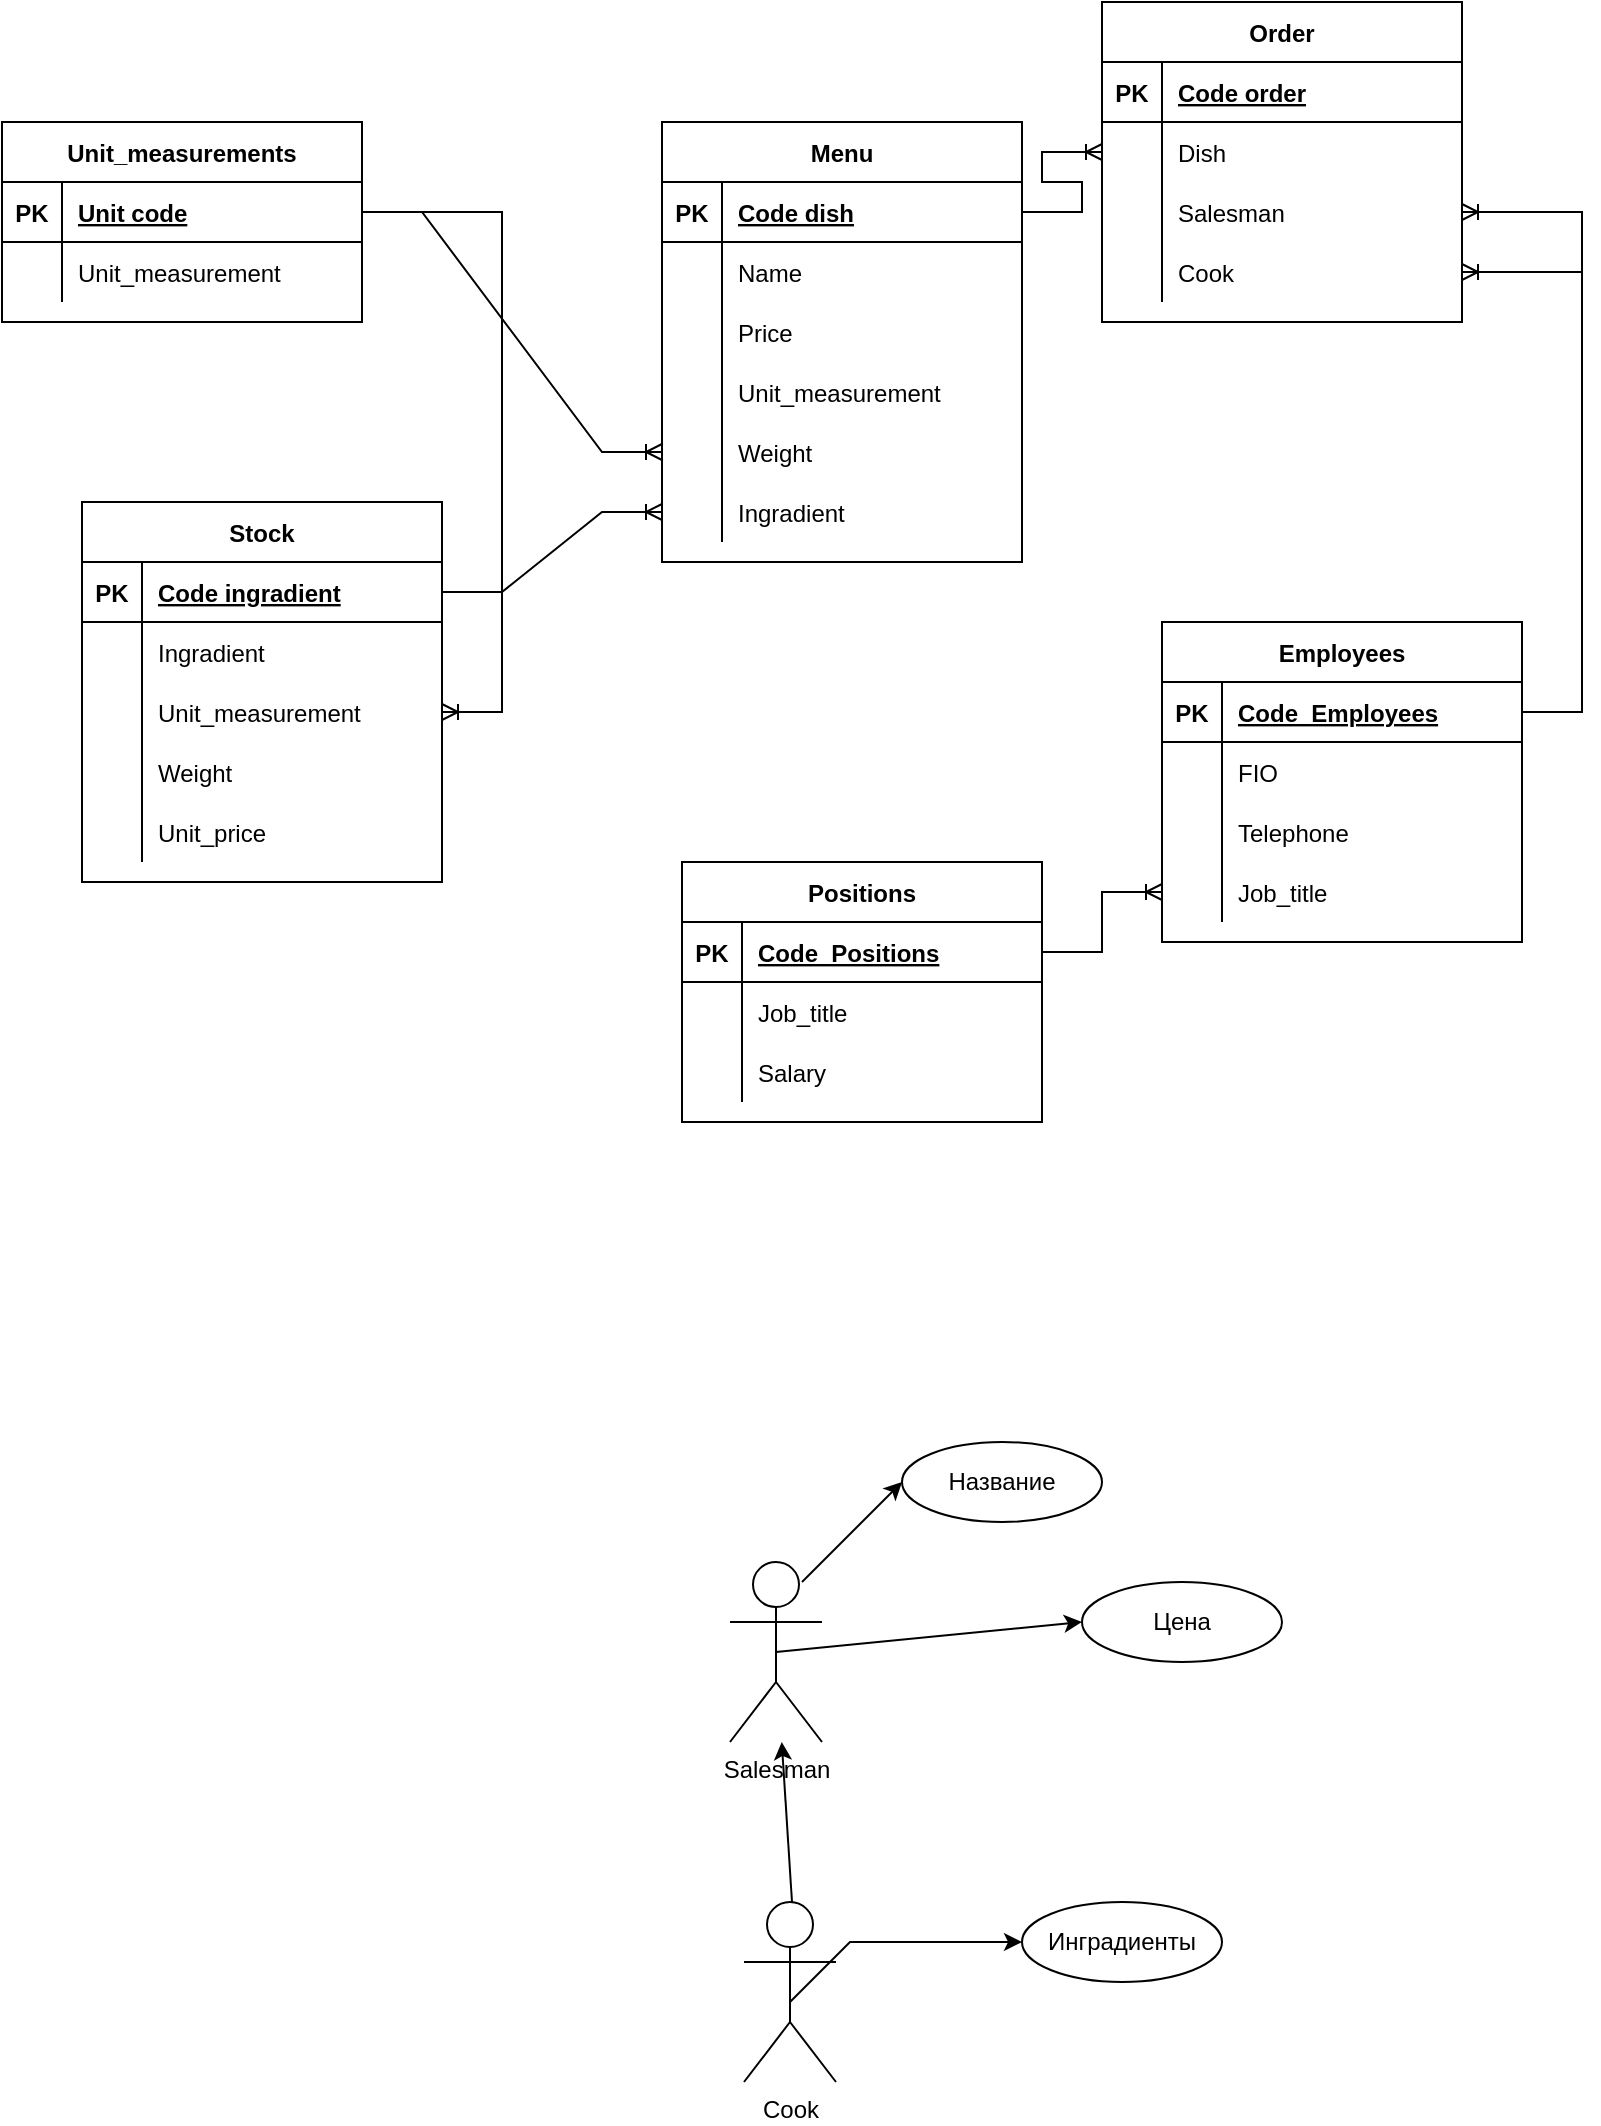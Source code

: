 <mxfile version="20.5.1" type="device"><diagram id="dMhWao_vE9M-wUf3Wgn9" name="Страница 1"><mxGraphModel dx="1108" dy="1661" grid="1" gridSize="10" guides="1" tooltips="1" connect="1" arrows="1" fold="1" page="1" pageScale="1" pageWidth="827" pageHeight="1169" math="0" shadow="0"><root><mxCell id="0"/><mxCell id="1" parent="0"/><mxCell id="6E3svgug1fvNuWUFxpl8-1" value="Unit_measurements" style="shape=table;startSize=30;container=1;collapsible=1;childLayout=tableLayout;fixedRows=1;rowLines=0;fontStyle=1;align=center;resizeLast=1;" vertex="1" parent="1"><mxGeometry x="20" y="-510" width="180" height="100" as="geometry"/></mxCell><mxCell id="6E3svgug1fvNuWUFxpl8-2" value="" style="shape=tableRow;horizontal=0;startSize=0;swimlaneHead=0;swimlaneBody=0;fillColor=none;collapsible=0;dropTarget=0;points=[[0,0.5],[1,0.5]];portConstraint=eastwest;top=0;left=0;right=0;bottom=1;" vertex="1" parent="6E3svgug1fvNuWUFxpl8-1"><mxGeometry y="30" width="180" height="30" as="geometry"/></mxCell><mxCell id="6E3svgug1fvNuWUFxpl8-3" value="PK" style="shape=partialRectangle;connectable=0;fillColor=none;top=0;left=0;bottom=0;right=0;fontStyle=1;overflow=hidden;" vertex="1" parent="6E3svgug1fvNuWUFxpl8-2"><mxGeometry width="30" height="30" as="geometry"><mxRectangle width="30" height="30" as="alternateBounds"/></mxGeometry></mxCell><mxCell id="6E3svgug1fvNuWUFxpl8-4" value="Unit code" style="shape=partialRectangle;connectable=0;fillColor=none;top=0;left=0;bottom=0;right=0;align=left;spacingLeft=6;fontStyle=5;overflow=hidden;" vertex="1" parent="6E3svgug1fvNuWUFxpl8-2"><mxGeometry x="30" width="150" height="30" as="geometry"><mxRectangle width="150" height="30" as="alternateBounds"/></mxGeometry></mxCell><mxCell id="6E3svgug1fvNuWUFxpl8-5" value="" style="shape=tableRow;horizontal=0;startSize=0;swimlaneHead=0;swimlaneBody=0;fillColor=none;collapsible=0;dropTarget=0;points=[[0,0.5],[1,0.5]];portConstraint=eastwest;top=0;left=0;right=0;bottom=0;" vertex="1" parent="6E3svgug1fvNuWUFxpl8-1"><mxGeometry y="60" width="180" height="30" as="geometry"/></mxCell><mxCell id="6E3svgug1fvNuWUFxpl8-6" value="" style="shape=partialRectangle;connectable=0;fillColor=none;top=0;left=0;bottom=0;right=0;editable=1;overflow=hidden;" vertex="1" parent="6E3svgug1fvNuWUFxpl8-5"><mxGeometry width="30" height="30" as="geometry"><mxRectangle width="30" height="30" as="alternateBounds"/></mxGeometry></mxCell><mxCell id="6E3svgug1fvNuWUFxpl8-7" value="Unit_measurement" style="shape=partialRectangle;connectable=0;fillColor=none;top=0;left=0;bottom=0;right=0;align=left;spacingLeft=6;overflow=hidden;" vertex="1" parent="6E3svgug1fvNuWUFxpl8-5"><mxGeometry x="30" width="150" height="30" as="geometry"><mxRectangle width="150" height="30" as="alternateBounds"/></mxGeometry></mxCell><mxCell id="6E3svgug1fvNuWUFxpl8-15" value="" style="edgeStyle=entityRelationEdgeStyle;fontSize=12;html=1;endArrow=ERoneToMany;rounded=0;exitX=1;exitY=0.5;exitDx=0;exitDy=0;" edge="1" parent="1" source="6E3svgug1fvNuWUFxpl8-2"><mxGeometry width="100" height="100" relative="1" as="geometry"><mxPoint x="360" y="-280" as="sourcePoint"/><mxPoint x="350" y="-345" as="targetPoint"/></mxGeometry></mxCell><mxCell id="6E3svgug1fvNuWUFxpl8-16" value="Menu" style="shape=table;startSize=30;container=1;collapsible=1;childLayout=tableLayout;fixedRows=1;rowLines=0;fontStyle=1;align=center;resizeLast=1;" vertex="1" parent="1"><mxGeometry x="350" y="-510" width="180" height="220" as="geometry"/></mxCell><mxCell id="6E3svgug1fvNuWUFxpl8-17" value="" style="shape=tableRow;horizontal=0;startSize=0;swimlaneHead=0;swimlaneBody=0;fillColor=none;collapsible=0;dropTarget=0;points=[[0,0.5],[1,0.5]];portConstraint=eastwest;top=0;left=0;right=0;bottom=1;" vertex="1" parent="6E3svgug1fvNuWUFxpl8-16"><mxGeometry y="30" width="180" height="30" as="geometry"/></mxCell><mxCell id="6E3svgug1fvNuWUFxpl8-18" value="PK" style="shape=partialRectangle;connectable=0;fillColor=none;top=0;left=0;bottom=0;right=0;fontStyle=1;overflow=hidden;" vertex="1" parent="6E3svgug1fvNuWUFxpl8-17"><mxGeometry width="30" height="30" as="geometry"><mxRectangle width="30" height="30" as="alternateBounds"/></mxGeometry></mxCell><mxCell id="6E3svgug1fvNuWUFxpl8-19" value="Сode dish" style="shape=partialRectangle;connectable=0;fillColor=none;top=0;left=0;bottom=0;right=0;align=left;spacingLeft=6;fontStyle=5;overflow=hidden;" vertex="1" parent="6E3svgug1fvNuWUFxpl8-17"><mxGeometry x="30" width="150" height="30" as="geometry"><mxRectangle width="150" height="30" as="alternateBounds"/></mxGeometry></mxCell><mxCell id="6E3svgug1fvNuWUFxpl8-20" value="" style="shape=tableRow;horizontal=0;startSize=0;swimlaneHead=0;swimlaneBody=0;fillColor=none;collapsible=0;dropTarget=0;points=[[0,0.5],[1,0.5]];portConstraint=eastwest;top=0;left=0;right=0;bottom=0;" vertex="1" parent="6E3svgug1fvNuWUFxpl8-16"><mxGeometry y="60" width="180" height="30" as="geometry"/></mxCell><mxCell id="6E3svgug1fvNuWUFxpl8-21" value="" style="shape=partialRectangle;connectable=0;fillColor=none;top=0;left=0;bottom=0;right=0;editable=1;overflow=hidden;" vertex="1" parent="6E3svgug1fvNuWUFxpl8-20"><mxGeometry width="30" height="30" as="geometry"><mxRectangle width="30" height="30" as="alternateBounds"/></mxGeometry></mxCell><mxCell id="6E3svgug1fvNuWUFxpl8-22" value="Name" style="shape=partialRectangle;connectable=0;fillColor=none;top=0;left=0;bottom=0;right=0;align=left;spacingLeft=6;overflow=hidden;" vertex="1" parent="6E3svgug1fvNuWUFxpl8-20"><mxGeometry x="30" width="150" height="30" as="geometry"><mxRectangle width="150" height="30" as="alternateBounds"/></mxGeometry></mxCell><mxCell id="6E3svgug1fvNuWUFxpl8-23" value="" style="shape=tableRow;horizontal=0;startSize=0;swimlaneHead=0;swimlaneBody=0;fillColor=none;collapsible=0;dropTarget=0;points=[[0,0.5],[1,0.5]];portConstraint=eastwest;top=0;left=0;right=0;bottom=0;" vertex="1" parent="6E3svgug1fvNuWUFxpl8-16"><mxGeometry y="90" width="180" height="30" as="geometry"/></mxCell><mxCell id="6E3svgug1fvNuWUFxpl8-24" value="" style="shape=partialRectangle;connectable=0;fillColor=none;top=0;left=0;bottom=0;right=0;editable=1;overflow=hidden;" vertex="1" parent="6E3svgug1fvNuWUFxpl8-23"><mxGeometry width="30" height="30" as="geometry"><mxRectangle width="30" height="30" as="alternateBounds"/></mxGeometry></mxCell><mxCell id="6E3svgug1fvNuWUFxpl8-25" value="Price" style="shape=partialRectangle;connectable=0;fillColor=none;top=0;left=0;bottom=0;right=0;align=left;spacingLeft=6;overflow=hidden;" vertex="1" parent="6E3svgug1fvNuWUFxpl8-23"><mxGeometry x="30" width="150" height="30" as="geometry"><mxRectangle width="150" height="30" as="alternateBounds"/></mxGeometry></mxCell><mxCell id="6E3svgug1fvNuWUFxpl8-35" value="" style="shape=tableRow;horizontal=0;startSize=0;swimlaneHead=0;swimlaneBody=0;fillColor=none;collapsible=0;dropTarget=0;points=[[0,0.5],[1,0.5]];portConstraint=eastwest;top=0;left=0;right=0;bottom=0;" vertex="1" parent="6E3svgug1fvNuWUFxpl8-16"><mxGeometry y="120" width="180" height="30" as="geometry"/></mxCell><mxCell id="6E3svgug1fvNuWUFxpl8-36" value="" style="shape=partialRectangle;connectable=0;fillColor=none;top=0;left=0;bottom=0;right=0;editable=1;overflow=hidden;" vertex="1" parent="6E3svgug1fvNuWUFxpl8-35"><mxGeometry width="30" height="30" as="geometry"><mxRectangle width="30" height="30" as="alternateBounds"/></mxGeometry></mxCell><mxCell id="6E3svgug1fvNuWUFxpl8-37" value="Unit_measurement" style="shape=partialRectangle;connectable=0;fillColor=none;top=0;left=0;bottom=0;right=0;align=left;spacingLeft=6;overflow=hidden;" vertex="1" parent="6E3svgug1fvNuWUFxpl8-35"><mxGeometry x="30" width="150" height="30" as="geometry"><mxRectangle width="150" height="30" as="alternateBounds"/></mxGeometry></mxCell><mxCell id="6E3svgug1fvNuWUFxpl8-29" style="shape=tableRow;horizontal=0;startSize=0;swimlaneHead=0;swimlaneBody=0;fillColor=none;collapsible=0;dropTarget=0;points=[[0,0.5],[1,0.5]];portConstraint=eastwest;top=0;left=0;right=0;bottom=0;" vertex="1" parent="6E3svgug1fvNuWUFxpl8-16"><mxGeometry y="150" width="180" height="30" as="geometry"/></mxCell><mxCell id="6E3svgug1fvNuWUFxpl8-30" style="shape=partialRectangle;connectable=0;fillColor=none;top=0;left=0;bottom=0;right=0;editable=1;overflow=hidden;" vertex="1" parent="6E3svgug1fvNuWUFxpl8-29"><mxGeometry width="30" height="30" as="geometry"><mxRectangle width="30" height="30" as="alternateBounds"/></mxGeometry></mxCell><mxCell id="6E3svgug1fvNuWUFxpl8-31" value="Weight" style="shape=partialRectangle;connectable=0;fillColor=none;top=0;left=0;bottom=0;right=0;align=left;spacingLeft=6;overflow=hidden;" vertex="1" parent="6E3svgug1fvNuWUFxpl8-29"><mxGeometry x="30" width="150" height="30" as="geometry"><mxRectangle width="150" height="30" as="alternateBounds"/></mxGeometry></mxCell><mxCell id="6E3svgug1fvNuWUFxpl8-32" style="shape=tableRow;horizontal=0;startSize=0;swimlaneHead=0;swimlaneBody=0;fillColor=none;collapsible=0;dropTarget=0;points=[[0,0.5],[1,0.5]];portConstraint=eastwest;top=0;left=0;right=0;bottom=0;" vertex="1" parent="6E3svgug1fvNuWUFxpl8-16"><mxGeometry y="180" width="180" height="30" as="geometry"/></mxCell><mxCell id="6E3svgug1fvNuWUFxpl8-33" style="shape=partialRectangle;connectable=0;fillColor=none;top=0;left=0;bottom=0;right=0;editable=1;overflow=hidden;" vertex="1" parent="6E3svgug1fvNuWUFxpl8-32"><mxGeometry width="30" height="30" as="geometry"><mxRectangle width="30" height="30" as="alternateBounds"/></mxGeometry></mxCell><mxCell id="6E3svgug1fvNuWUFxpl8-34" value="Ingradient" style="shape=partialRectangle;connectable=0;fillColor=none;top=0;left=0;bottom=0;right=0;align=left;spacingLeft=6;overflow=hidden;" vertex="1" parent="6E3svgug1fvNuWUFxpl8-32"><mxGeometry x="30" width="150" height="30" as="geometry"><mxRectangle width="150" height="30" as="alternateBounds"/></mxGeometry></mxCell><mxCell id="6E3svgug1fvNuWUFxpl8-39" value="Stock" style="shape=table;startSize=30;container=1;collapsible=1;childLayout=tableLayout;fixedRows=1;rowLines=0;fontStyle=1;align=center;resizeLast=1;" vertex="1" parent="1"><mxGeometry x="60" y="-320" width="180" height="190" as="geometry"/></mxCell><mxCell id="6E3svgug1fvNuWUFxpl8-40" value="" style="shape=tableRow;horizontal=0;startSize=0;swimlaneHead=0;swimlaneBody=0;fillColor=none;collapsible=0;dropTarget=0;points=[[0,0.5],[1,0.5]];portConstraint=eastwest;top=0;left=0;right=0;bottom=1;" vertex="1" parent="6E3svgug1fvNuWUFxpl8-39"><mxGeometry y="30" width="180" height="30" as="geometry"/></mxCell><mxCell id="6E3svgug1fvNuWUFxpl8-41" value="PK" style="shape=partialRectangle;connectable=0;fillColor=none;top=0;left=0;bottom=0;right=0;fontStyle=1;overflow=hidden;" vertex="1" parent="6E3svgug1fvNuWUFxpl8-40"><mxGeometry width="30" height="30" as="geometry"><mxRectangle width="30" height="30" as="alternateBounds"/></mxGeometry></mxCell><mxCell id="6E3svgug1fvNuWUFxpl8-42" value="Code ingradient" style="shape=partialRectangle;connectable=0;fillColor=none;top=0;left=0;bottom=0;right=0;align=left;spacingLeft=6;fontStyle=5;overflow=hidden;" vertex="1" parent="6E3svgug1fvNuWUFxpl8-40"><mxGeometry x="30" width="150" height="30" as="geometry"><mxRectangle width="150" height="30" as="alternateBounds"/></mxGeometry></mxCell><mxCell id="6E3svgug1fvNuWUFxpl8-43" value="" style="shape=tableRow;horizontal=0;startSize=0;swimlaneHead=0;swimlaneBody=0;fillColor=none;collapsible=0;dropTarget=0;points=[[0,0.5],[1,0.5]];portConstraint=eastwest;top=0;left=0;right=0;bottom=0;" vertex="1" parent="6E3svgug1fvNuWUFxpl8-39"><mxGeometry y="60" width="180" height="30" as="geometry"/></mxCell><mxCell id="6E3svgug1fvNuWUFxpl8-44" value="" style="shape=partialRectangle;connectable=0;fillColor=none;top=0;left=0;bottom=0;right=0;editable=1;overflow=hidden;" vertex="1" parent="6E3svgug1fvNuWUFxpl8-43"><mxGeometry width="30" height="30" as="geometry"><mxRectangle width="30" height="30" as="alternateBounds"/></mxGeometry></mxCell><mxCell id="6E3svgug1fvNuWUFxpl8-45" value="Ingradient" style="shape=partialRectangle;connectable=0;fillColor=none;top=0;left=0;bottom=0;right=0;align=left;spacingLeft=6;overflow=hidden;" vertex="1" parent="6E3svgug1fvNuWUFxpl8-43"><mxGeometry x="30" width="150" height="30" as="geometry"><mxRectangle width="150" height="30" as="alternateBounds"/></mxGeometry></mxCell><mxCell id="6E3svgug1fvNuWUFxpl8-46" value="" style="shape=tableRow;horizontal=0;startSize=0;swimlaneHead=0;swimlaneBody=0;fillColor=none;collapsible=0;dropTarget=0;points=[[0,0.5],[1,0.5]];portConstraint=eastwest;top=0;left=0;right=0;bottom=0;" vertex="1" parent="6E3svgug1fvNuWUFxpl8-39"><mxGeometry y="90" width="180" height="30" as="geometry"/></mxCell><mxCell id="6E3svgug1fvNuWUFxpl8-47" value="" style="shape=partialRectangle;connectable=0;fillColor=none;top=0;left=0;bottom=0;right=0;editable=1;overflow=hidden;" vertex="1" parent="6E3svgug1fvNuWUFxpl8-46"><mxGeometry width="30" height="30" as="geometry"><mxRectangle width="30" height="30" as="alternateBounds"/></mxGeometry></mxCell><mxCell id="6E3svgug1fvNuWUFxpl8-48" value="Unit_measurement" style="shape=partialRectangle;connectable=0;fillColor=none;top=0;left=0;bottom=0;right=0;align=left;spacingLeft=6;overflow=hidden;" vertex="1" parent="6E3svgug1fvNuWUFxpl8-46"><mxGeometry x="30" width="150" height="30" as="geometry"><mxRectangle width="150" height="30" as="alternateBounds"/></mxGeometry></mxCell><mxCell id="6E3svgug1fvNuWUFxpl8-49" value="" style="shape=tableRow;horizontal=0;startSize=0;swimlaneHead=0;swimlaneBody=0;fillColor=none;collapsible=0;dropTarget=0;points=[[0,0.5],[1,0.5]];portConstraint=eastwest;top=0;left=0;right=0;bottom=0;" vertex="1" parent="6E3svgug1fvNuWUFxpl8-39"><mxGeometry y="120" width="180" height="30" as="geometry"/></mxCell><mxCell id="6E3svgug1fvNuWUFxpl8-50" value="" style="shape=partialRectangle;connectable=0;fillColor=none;top=0;left=0;bottom=0;right=0;editable=1;overflow=hidden;" vertex="1" parent="6E3svgug1fvNuWUFxpl8-49"><mxGeometry width="30" height="30" as="geometry"><mxRectangle width="30" height="30" as="alternateBounds"/></mxGeometry></mxCell><mxCell id="6E3svgug1fvNuWUFxpl8-51" value="Weight" style="shape=partialRectangle;connectable=0;fillColor=none;top=0;left=0;bottom=0;right=0;align=left;spacingLeft=6;overflow=hidden;" vertex="1" parent="6E3svgug1fvNuWUFxpl8-49"><mxGeometry x="30" width="150" height="30" as="geometry"><mxRectangle width="150" height="30" as="alternateBounds"/></mxGeometry></mxCell><mxCell id="6E3svgug1fvNuWUFxpl8-52" style="shape=tableRow;horizontal=0;startSize=0;swimlaneHead=0;swimlaneBody=0;fillColor=none;collapsible=0;dropTarget=0;points=[[0,0.5],[1,0.5]];portConstraint=eastwest;top=0;left=0;right=0;bottom=0;" vertex="1" parent="6E3svgug1fvNuWUFxpl8-39"><mxGeometry y="150" width="180" height="30" as="geometry"/></mxCell><mxCell id="6E3svgug1fvNuWUFxpl8-53" style="shape=partialRectangle;connectable=0;fillColor=none;top=0;left=0;bottom=0;right=0;editable=1;overflow=hidden;" vertex="1" parent="6E3svgug1fvNuWUFxpl8-52"><mxGeometry width="30" height="30" as="geometry"><mxRectangle width="30" height="30" as="alternateBounds"/></mxGeometry></mxCell><mxCell id="6E3svgug1fvNuWUFxpl8-54" value="Unit_price" style="shape=partialRectangle;connectable=0;fillColor=none;top=0;left=0;bottom=0;right=0;align=left;spacingLeft=6;overflow=hidden;" vertex="1" parent="6E3svgug1fvNuWUFxpl8-52"><mxGeometry x="30" width="150" height="30" as="geometry"><mxRectangle width="150" height="30" as="alternateBounds"/></mxGeometry></mxCell><mxCell id="6E3svgug1fvNuWUFxpl8-55" value="" style="edgeStyle=entityRelationEdgeStyle;fontSize=12;html=1;endArrow=ERoneToMany;rounded=0;exitX=1;exitY=0.5;exitDx=0;exitDy=0;" edge="1" parent="1" source="6E3svgug1fvNuWUFxpl8-2" target="6E3svgug1fvNuWUFxpl8-46"><mxGeometry width="100" height="100" relative="1" as="geometry"><mxPoint x="270" y="-340" as="sourcePoint"/><mxPoint x="210" y="-360" as="targetPoint"/></mxGeometry></mxCell><mxCell id="6E3svgug1fvNuWUFxpl8-56" value="" style="edgeStyle=entityRelationEdgeStyle;fontSize=12;html=1;endArrow=ERoneToMany;rounded=0;" edge="1" parent="1" source="6E3svgug1fvNuWUFxpl8-40" target="6E3svgug1fvNuWUFxpl8-32"><mxGeometry width="100" height="100" relative="1" as="geometry"><mxPoint x="350" y="-160" as="sourcePoint"/><mxPoint x="450" y="-260" as="targetPoint"/></mxGeometry></mxCell><mxCell id="6E3svgug1fvNuWUFxpl8-57" value="Employees" style="shape=table;startSize=30;container=1;collapsible=1;childLayout=tableLayout;fixedRows=1;rowLines=0;fontStyle=1;align=center;resizeLast=1;" vertex="1" parent="1"><mxGeometry x="600" y="-260" width="180" height="160" as="geometry"/></mxCell><mxCell id="6E3svgug1fvNuWUFxpl8-58" value="" style="shape=tableRow;horizontal=0;startSize=0;swimlaneHead=0;swimlaneBody=0;fillColor=none;collapsible=0;dropTarget=0;points=[[0,0.5],[1,0.5]];portConstraint=eastwest;top=0;left=0;right=0;bottom=1;" vertex="1" parent="6E3svgug1fvNuWUFxpl8-57"><mxGeometry y="30" width="180" height="30" as="geometry"/></mxCell><mxCell id="6E3svgug1fvNuWUFxpl8-59" value="PK" style="shape=partialRectangle;connectable=0;fillColor=none;top=0;left=0;bottom=0;right=0;fontStyle=1;overflow=hidden;" vertex="1" parent="6E3svgug1fvNuWUFxpl8-58"><mxGeometry width="30" height="30" as="geometry"><mxRectangle width="30" height="30" as="alternateBounds"/></mxGeometry></mxCell><mxCell id="6E3svgug1fvNuWUFxpl8-60" value="Code_Employees" style="shape=partialRectangle;connectable=0;fillColor=none;top=0;left=0;bottom=0;right=0;align=left;spacingLeft=6;fontStyle=5;overflow=hidden;" vertex="1" parent="6E3svgug1fvNuWUFxpl8-58"><mxGeometry x="30" width="150" height="30" as="geometry"><mxRectangle width="150" height="30" as="alternateBounds"/></mxGeometry></mxCell><mxCell id="6E3svgug1fvNuWUFxpl8-61" value="" style="shape=tableRow;horizontal=0;startSize=0;swimlaneHead=0;swimlaneBody=0;fillColor=none;collapsible=0;dropTarget=0;points=[[0,0.5],[1,0.5]];portConstraint=eastwest;top=0;left=0;right=0;bottom=0;" vertex="1" parent="6E3svgug1fvNuWUFxpl8-57"><mxGeometry y="60" width="180" height="30" as="geometry"/></mxCell><mxCell id="6E3svgug1fvNuWUFxpl8-62" value="" style="shape=partialRectangle;connectable=0;fillColor=none;top=0;left=0;bottom=0;right=0;editable=1;overflow=hidden;" vertex="1" parent="6E3svgug1fvNuWUFxpl8-61"><mxGeometry width="30" height="30" as="geometry"><mxRectangle width="30" height="30" as="alternateBounds"/></mxGeometry></mxCell><mxCell id="6E3svgug1fvNuWUFxpl8-63" value="FIO" style="shape=partialRectangle;connectable=0;fillColor=none;top=0;left=0;bottom=0;right=0;align=left;spacingLeft=6;overflow=hidden;" vertex="1" parent="6E3svgug1fvNuWUFxpl8-61"><mxGeometry x="30" width="150" height="30" as="geometry"><mxRectangle width="150" height="30" as="alternateBounds"/></mxGeometry></mxCell><mxCell id="6E3svgug1fvNuWUFxpl8-64" value="" style="shape=tableRow;horizontal=0;startSize=0;swimlaneHead=0;swimlaneBody=0;fillColor=none;collapsible=0;dropTarget=0;points=[[0,0.5],[1,0.5]];portConstraint=eastwest;top=0;left=0;right=0;bottom=0;" vertex="1" parent="6E3svgug1fvNuWUFxpl8-57"><mxGeometry y="90" width="180" height="30" as="geometry"/></mxCell><mxCell id="6E3svgug1fvNuWUFxpl8-65" value="" style="shape=partialRectangle;connectable=0;fillColor=none;top=0;left=0;bottom=0;right=0;editable=1;overflow=hidden;" vertex="1" parent="6E3svgug1fvNuWUFxpl8-64"><mxGeometry width="30" height="30" as="geometry"><mxRectangle width="30" height="30" as="alternateBounds"/></mxGeometry></mxCell><mxCell id="6E3svgug1fvNuWUFxpl8-66" value="Telephone" style="shape=partialRectangle;connectable=0;fillColor=none;top=0;left=0;bottom=0;right=0;align=left;spacingLeft=6;overflow=hidden;" vertex="1" parent="6E3svgug1fvNuWUFxpl8-64"><mxGeometry x="30" width="150" height="30" as="geometry"><mxRectangle width="150" height="30" as="alternateBounds"/></mxGeometry></mxCell><mxCell id="6E3svgug1fvNuWUFxpl8-67" value="" style="shape=tableRow;horizontal=0;startSize=0;swimlaneHead=0;swimlaneBody=0;fillColor=none;collapsible=0;dropTarget=0;points=[[0,0.5],[1,0.5]];portConstraint=eastwest;top=0;left=0;right=0;bottom=0;" vertex="1" parent="6E3svgug1fvNuWUFxpl8-57"><mxGeometry y="120" width="180" height="30" as="geometry"/></mxCell><mxCell id="6E3svgug1fvNuWUFxpl8-68" value="" style="shape=partialRectangle;connectable=0;fillColor=none;top=0;left=0;bottom=0;right=0;editable=1;overflow=hidden;" vertex="1" parent="6E3svgug1fvNuWUFxpl8-67"><mxGeometry width="30" height="30" as="geometry"><mxRectangle width="30" height="30" as="alternateBounds"/></mxGeometry></mxCell><mxCell id="6E3svgug1fvNuWUFxpl8-69" value="Job_title" style="shape=partialRectangle;connectable=0;fillColor=none;top=0;left=0;bottom=0;right=0;align=left;spacingLeft=6;overflow=hidden;" vertex="1" parent="6E3svgug1fvNuWUFxpl8-67"><mxGeometry x="30" width="150" height="30" as="geometry"><mxRectangle width="150" height="30" as="alternateBounds"/></mxGeometry></mxCell><mxCell id="6E3svgug1fvNuWUFxpl8-70" value="Order" style="shape=table;startSize=30;container=1;collapsible=1;childLayout=tableLayout;fixedRows=1;rowLines=0;fontStyle=1;align=center;resizeLast=1;" vertex="1" parent="1"><mxGeometry x="570" y="-570" width="180" height="160" as="geometry"/></mxCell><mxCell id="6E3svgug1fvNuWUFxpl8-71" value="" style="shape=tableRow;horizontal=0;startSize=0;swimlaneHead=0;swimlaneBody=0;fillColor=none;collapsible=0;dropTarget=0;points=[[0,0.5],[1,0.5]];portConstraint=eastwest;top=0;left=0;right=0;bottom=1;" vertex="1" parent="6E3svgug1fvNuWUFxpl8-70"><mxGeometry y="30" width="180" height="30" as="geometry"/></mxCell><mxCell id="6E3svgug1fvNuWUFxpl8-72" value="PK" style="shape=partialRectangle;connectable=0;fillColor=none;top=0;left=0;bottom=0;right=0;fontStyle=1;overflow=hidden;" vertex="1" parent="6E3svgug1fvNuWUFxpl8-71"><mxGeometry width="30" height="30" as="geometry"><mxRectangle width="30" height="30" as="alternateBounds"/></mxGeometry></mxCell><mxCell id="6E3svgug1fvNuWUFxpl8-73" value="Code order" style="shape=partialRectangle;connectable=0;fillColor=none;top=0;left=0;bottom=0;right=0;align=left;spacingLeft=6;fontStyle=5;overflow=hidden;" vertex="1" parent="6E3svgug1fvNuWUFxpl8-71"><mxGeometry x="30" width="150" height="30" as="geometry"><mxRectangle width="150" height="30" as="alternateBounds"/></mxGeometry></mxCell><mxCell id="6E3svgug1fvNuWUFxpl8-74" value="" style="shape=tableRow;horizontal=0;startSize=0;swimlaneHead=0;swimlaneBody=0;fillColor=none;collapsible=0;dropTarget=0;points=[[0,0.5],[1,0.5]];portConstraint=eastwest;top=0;left=0;right=0;bottom=0;" vertex="1" parent="6E3svgug1fvNuWUFxpl8-70"><mxGeometry y="60" width="180" height="30" as="geometry"/></mxCell><mxCell id="6E3svgug1fvNuWUFxpl8-75" value="" style="shape=partialRectangle;connectable=0;fillColor=none;top=0;left=0;bottom=0;right=0;editable=1;overflow=hidden;" vertex="1" parent="6E3svgug1fvNuWUFxpl8-74"><mxGeometry width="30" height="30" as="geometry"><mxRectangle width="30" height="30" as="alternateBounds"/></mxGeometry></mxCell><mxCell id="6E3svgug1fvNuWUFxpl8-76" value="Dish" style="shape=partialRectangle;connectable=0;fillColor=none;top=0;left=0;bottom=0;right=0;align=left;spacingLeft=6;overflow=hidden;" vertex="1" parent="6E3svgug1fvNuWUFxpl8-74"><mxGeometry x="30" width="150" height="30" as="geometry"><mxRectangle width="150" height="30" as="alternateBounds"/></mxGeometry></mxCell><mxCell id="6E3svgug1fvNuWUFxpl8-77" value="" style="shape=tableRow;horizontal=0;startSize=0;swimlaneHead=0;swimlaneBody=0;fillColor=none;collapsible=0;dropTarget=0;points=[[0,0.5],[1,0.5]];portConstraint=eastwest;top=0;left=0;right=0;bottom=0;" vertex="1" parent="6E3svgug1fvNuWUFxpl8-70"><mxGeometry y="90" width="180" height="30" as="geometry"/></mxCell><mxCell id="6E3svgug1fvNuWUFxpl8-78" value="" style="shape=partialRectangle;connectable=0;fillColor=none;top=0;left=0;bottom=0;right=0;editable=1;overflow=hidden;" vertex="1" parent="6E3svgug1fvNuWUFxpl8-77"><mxGeometry width="30" height="30" as="geometry"><mxRectangle width="30" height="30" as="alternateBounds"/></mxGeometry></mxCell><mxCell id="6E3svgug1fvNuWUFxpl8-79" value="Salesman" style="shape=partialRectangle;connectable=0;fillColor=none;top=0;left=0;bottom=0;right=0;align=left;spacingLeft=6;overflow=hidden;" vertex="1" parent="6E3svgug1fvNuWUFxpl8-77"><mxGeometry x="30" width="150" height="30" as="geometry"><mxRectangle width="150" height="30" as="alternateBounds"/></mxGeometry></mxCell><mxCell id="6E3svgug1fvNuWUFxpl8-100" style="shape=tableRow;horizontal=0;startSize=0;swimlaneHead=0;swimlaneBody=0;fillColor=none;collapsible=0;dropTarget=0;points=[[0,0.5],[1,0.5]];portConstraint=eastwest;top=0;left=0;right=0;bottom=0;" vertex="1" parent="6E3svgug1fvNuWUFxpl8-70"><mxGeometry y="120" width="180" height="30" as="geometry"/></mxCell><mxCell id="6E3svgug1fvNuWUFxpl8-101" style="shape=partialRectangle;connectable=0;fillColor=none;top=0;left=0;bottom=0;right=0;editable=1;overflow=hidden;" vertex="1" parent="6E3svgug1fvNuWUFxpl8-100"><mxGeometry width="30" height="30" as="geometry"><mxRectangle width="30" height="30" as="alternateBounds"/></mxGeometry></mxCell><mxCell id="6E3svgug1fvNuWUFxpl8-102" value="Cook" style="shape=partialRectangle;connectable=0;fillColor=none;top=0;left=0;bottom=0;right=0;align=left;spacingLeft=6;overflow=hidden;" vertex="1" parent="6E3svgug1fvNuWUFxpl8-100"><mxGeometry x="30" width="150" height="30" as="geometry"><mxRectangle width="150" height="30" as="alternateBounds"/></mxGeometry></mxCell><mxCell id="6E3svgug1fvNuWUFxpl8-83" value="" style="edgeStyle=entityRelationEdgeStyle;fontSize=12;html=1;endArrow=ERoneToMany;rounded=0;" edge="1" parent="1" source="6E3svgug1fvNuWUFxpl8-17" target="6E3svgug1fvNuWUFxpl8-74"><mxGeometry width="100" height="100" relative="1" as="geometry"><mxPoint x="547" y="-320" as="sourcePoint"/><mxPoint x="647" y="-420" as="targetPoint"/></mxGeometry></mxCell><mxCell id="6E3svgug1fvNuWUFxpl8-84" value="" style="edgeStyle=entityRelationEdgeStyle;fontSize=12;html=1;endArrow=ERoneToMany;rounded=0;" edge="1" parent="1" source="6E3svgug1fvNuWUFxpl8-58" target="6E3svgug1fvNuWUFxpl8-77"><mxGeometry width="100" height="100" relative="1" as="geometry"><mxPoint x="550" y="-250" as="sourcePoint"/><mxPoint x="650" y="-350" as="targetPoint"/></mxGeometry></mxCell><mxCell id="6E3svgug1fvNuWUFxpl8-85" value="Positions" style="shape=table;startSize=30;container=1;collapsible=1;childLayout=tableLayout;fixedRows=1;rowLines=0;fontStyle=1;align=center;resizeLast=1;" vertex="1" parent="1"><mxGeometry x="360" y="-140" width="180" height="130" as="geometry"/></mxCell><mxCell id="6E3svgug1fvNuWUFxpl8-86" value="" style="shape=tableRow;horizontal=0;startSize=0;swimlaneHead=0;swimlaneBody=0;fillColor=none;collapsible=0;dropTarget=0;points=[[0,0.5],[1,0.5]];portConstraint=eastwest;top=0;left=0;right=0;bottom=1;" vertex="1" parent="6E3svgug1fvNuWUFxpl8-85"><mxGeometry y="30" width="180" height="30" as="geometry"/></mxCell><mxCell id="6E3svgug1fvNuWUFxpl8-87" value="PK" style="shape=partialRectangle;connectable=0;fillColor=none;top=0;left=0;bottom=0;right=0;fontStyle=1;overflow=hidden;" vertex="1" parent="6E3svgug1fvNuWUFxpl8-86"><mxGeometry width="30" height="30" as="geometry"><mxRectangle width="30" height="30" as="alternateBounds"/></mxGeometry></mxCell><mxCell id="6E3svgug1fvNuWUFxpl8-88" value="Code_Positions" style="shape=partialRectangle;connectable=0;fillColor=none;top=0;left=0;bottom=0;right=0;align=left;spacingLeft=6;fontStyle=5;overflow=hidden;" vertex="1" parent="6E3svgug1fvNuWUFxpl8-86"><mxGeometry x="30" width="150" height="30" as="geometry"><mxRectangle width="150" height="30" as="alternateBounds"/></mxGeometry></mxCell><mxCell id="6E3svgug1fvNuWUFxpl8-89" value="" style="shape=tableRow;horizontal=0;startSize=0;swimlaneHead=0;swimlaneBody=0;fillColor=none;collapsible=0;dropTarget=0;points=[[0,0.5],[1,0.5]];portConstraint=eastwest;top=0;left=0;right=0;bottom=0;" vertex="1" parent="6E3svgug1fvNuWUFxpl8-85"><mxGeometry y="60" width="180" height="30" as="geometry"/></mxCell><mxCell id="6E3svgug1fvNuWUFxpl8-90" value="" style="shape=partialRectangle;connectable=0;fillColor=none;top=0;left=0;bottom=0;right=0;editable=1;overflow=hidden;" vertex="1" parent="6E3svgug1fvNuWUFxpl8-89"><mxGeometry width="30" height="30" as="geometry"><mxRectangle width="30" height="30" as="alternateBounds"/></mxGeometry></mxCell><mxCell id="6E3svgug1fvNuWUFxpl8-91" value="Job_title" style="shape=partialRectangle;connectable=0;fillColor=none;top=0;left=0;bottom=0;right=0;align=left;spacingLeft=6;overflow=hidden;" vertex="1" parent="6E3svgug1fvNuWUFxpl8-89"><mxGeometry x="30" width="150" height="30" as="geometry"><mxRectangle width="150" height="30" as="alternateBounds"/></mxGeometry></mxCell><mxCell id="6E3svgug1fvNuWUFxpl8-92" value="" style="shape=tableRow;horizontal=0;startSize=0;swimlaneHead=0;swimlaneBody=0;fillColor=none;collapsible=0;dropTarget=0;points=[[0,0.5],[1,0.5]];portConstraint=eastwest;top=0;left=0;right=0;bottom=0;" vertex="1" parent="6E3svgug1fvNuWUFxpl8-85"><mxGeometry y="90" width="180" height="30" as="geometry"/></mxCell><mxCell id="6E3svgug1fvNuWUFxpl8-93" value="" style="shape=partialRectangle;connectable=0;fillColor=none;top=0;left=0;bottom=0;right=0;editable=1;overflow=hidden;" vertex="1" parent="6E3svgug1fvNuWUFxpl8-92"><mxGeometry width="30" height="30" as="geometry"><mxRectangle width="30" height="30" as="alternateBounds"/></mxGeometry></mxCell><mxCell id="6E3svgug1fvNuWUFxpl8-94" value="Salary" style="shape=partialRectangle;connectable=0;fillColor=none;top=0;left=0;bottom=0;right=0;align=left;spacingLeft=6;overflow=hidden;" vertex="1" parent="6E3svgug1fvNuWUFxpl8-92"><mxGeometry x="30" width="150" height="30" as="geometry"><mxRectangle width="150" height="30" as="alternateBounds"/></mxGeometry></mxCell><mxCell id="6E3svgug1fvNuWUFxpl8-98" value="" style="edgeStyle=entityRelationEdgeStyle;fontSize=12;html=1;endArrow=ERoneToMany;rounded=0;" edge="1" parent="1" source="6E3svgug1fvNuWUFxpl8-86" target="6E3svgug1fvNuWUFxpl8-67"><mxGeometry width="100" height="100" relative="1" as="geometry"><mxPoint x="360" y="-180" as="sourcePoint"/><mxPoint x="460" y="-280" as="targetPoint"/></mxGeometry></mxCell><mxCell id="6E3svgug1fvNuWUFxpl8-99" value="Salesman" style="shape=umlActor;verticalLabelPosition=bottom;verticalAlign=top;html=1;" vertex="1" parent="1"><mxGeometry x="384" y="210" width="46" height="90" as="geometry"/></mxCell><mxCell id="6E3svgug1fvNuWUFxpl8-106" value="" style="edgeStyle=entityRelationEdgeStyle;fontSize=12;html=1;endArrow=ERoneToMany;rounded=0;" edge="1" parent="1" source="6E3svgug1fvNuWUFxpl8-58" target="6E3svgug1fvNuWUFxpl8-100"><mxGeometry width="100" height="100" relative="1" as="geometry"><mxPoint x="670" y="-300" as="sourcePoint"/><mxPoint x="770" y="-400" as="targetPoint"/></mxGeometry></mxCell><mxCell id="6E3svgug1fvNuWUFxpl8-107" value="Cook" style="shape=umlActor;verticalLabelPosition=bottom;verticalAlign=top;html=1;" vertex="1" parent="1"><mxGeometry x="391" y="380" width="46" height="90" as="geometry"/></mxCell><mxCell id="6E3svgug1fvNuWUFxpl8-108" value="" style="endArrow=classic;html=1;rounded=0;exitX=0.5;exitY=0.5;exitDx=0;exitDy=0;exitPerimeter=0;" edge="1" parent="1" source="6E3svgug1fvNuWUFxpl8-99"><mxGeometry width="50" height="50" relative="1" as="geometry"><mxPoint x="510" y="290" as="sourcePoint"/><mxPoint x="560" y="240" as="targetPoint"/></mxGeometry></mxCell><mxCell id="6E3svgug1fvNuWUFxpl8-109" value="Цена" style="ellipse;whiteSpace=wrap;html=1;align=center;" vertex="1" parent="1"><mxGeometry x="560" y="220" width="100" height="40" as="geometry"/></mxCell><mxCell id="6E3svgug1fvNuWUFxpl8-110" value="" style="endArrow=classic;html=1;rounded=0;" edge="1" parent="1"><mxGeometry width="50" height="50" relative="1" as="geometry"><mxPoint x="414" y="430" as="sourcePoint"/><mxPoint x="530" y="400" as="targetPoint"/><Array as="points"><mxPoint x="444" y="400"/></Array></mxGeometry></mxCell><mxCell id="6E3svgug1fvNuWUFxpl8-111" value="Инградиенты" style="ellipse;whiteSpace=wrap;html=1;align=center;" vertex="1" parent="1"><mxGeometry x="530" y="380" width="100" height="40" as="geometry"/></mxCell><mxCell id="6E3svgug1fvNuWUFxpl8-112" value="" style="endArrow=classic;html=1;rounded=0;" edge="1" parent="1"><mxGeometry width="50" height="50" relative="1" as="geometry"><mxPoint x="420" y="220" as="sourcePoint"/><mxPoint x="470" y="170" as="targetPoint"/></mxGeometry></mxCell><mxCell id="6E3svgug1fvNuWUFxpl8-113" value="Название" style="ellipse;whiteSpace=wrap;html=1;align=center;" vertex="1" parent="1"><mxGeometry x="470" y="150" width="100" height="40" as="geometry"/></mxCell><mxCell id="6E3svgug1fvNuWUFxpl8-114" value="" style="endArrow=classic;html=1;rounded=0;" edge="1" parent="1" target="6E3svgug1fvNuWUFxpl8-99"><mxGeometry width="50" height="50" relative="1" as="geometry"><mxPoint x="415" y="380" as="sourcePoint"/><mxPoint x="465" y="330" as="targetPoint"/></mxGeometry></mxCell></root></mxGraphModel></diagram></mxfile>